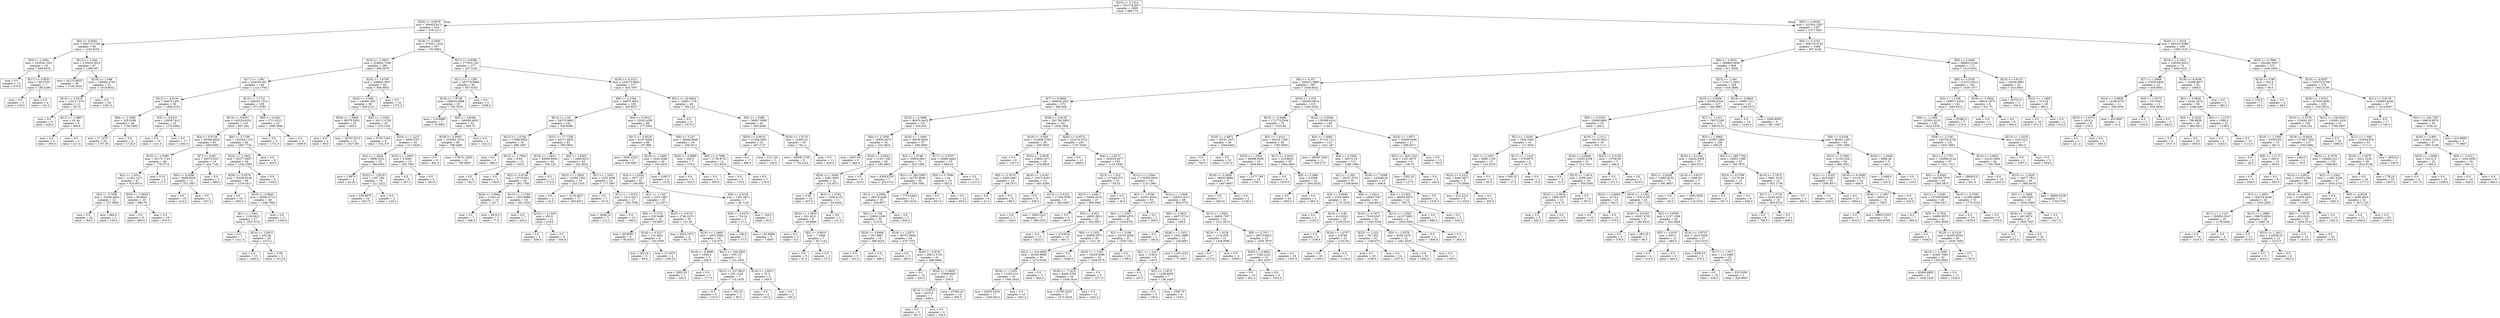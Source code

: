 digraph Tree {
node [shape=box] ;
0 [label="X[23] <= 3.1314\nmse = 331376.4877\nsamples = 2000\nvalue = 994.174"] ;
1 [label="X[26] <= 0.8979\nmse = 304425.8111\nsamples = 643\nvalue = 818.1213"] ;
0 -> 1 [labeldistance=2.5, labelangle=45, headlabel="True"] ;
2 [label="X[5] <= 0.8282\nmse = 284715.7254\nsamples = 86\nvalue = 1240.8256"] ;
1 -> 2 ;
3 [label="X[3] <= 1.0361\nmse = 143524.1551\nsamples = 19\nvalue = 680.9474"] ;
2 -> 3 ;
4 [label="mse = 0.0\nsamples = 12\nvalue = 970.0"] ;
3 -> 4 ;
5 [label="X[17] <= 0.9551\nmse = 795.6735\nsamples = 7\nvalue = 185.4286"] ;
3 -> 5 ;
6 [label="mse = 0.0\nsamples = 3\nvalue = 218.0"] ;
5 -> 6 ;
7 [label="mse = 0.0\nsamples = 4\nvalue = 161.0"] ;
5 -> 7 ;
8 [label="X[12] <= 3.026\nmse = 210654.0913\nsamples = 67\nvalue = 1399.597"] ;
2 -> 8 ;
9 [label="mse = 42115.8025\nsamples = 36\nvalue = 1726.5556"] ;
8 -> 9 ;
10 [label="X[19] <= 1.048\nmse = 138064.4745\nsamples = 31\nvalue = 1019.9032"] ;
8 -> 10 ;
11 [label="X[14] <= 0.9279\nmse = 12512.7273\nsamples = 11\nvalue = 527.0"] ;
10 -> 11 ;
12 [label="mse = 0.0\nsamples = 6\nvalue = 629.0"] ;
11 -> 12 ;
13 [label="X[11] <= 1.0967\nmse = 61.44\nsamples = 5\nvalue = 404.6"] ;
11 -> 13 ;
14 [label="mse = 0.0\nsamples = 2\nvalue = 395.0"] ;
13 -> 14 ;
15 [label="mse = 0.0\nsamples = 3\nvalue = 411.0"] ;
13 -> 15 ;
16 [label="mse = 0.0\nsamples = 20\nvalue = 1291.0"] ;
10 -> 16 ;
17 [label="X[18] <= 4.3945\nmse = 275621.7424\nsamples = 557\nvalue = 752.8564"] ;
1 -> 17 ;
18 [label="X[16] <= 1.0933\nmse = 253824.7168\nsamples = 280\nvalue = 995.5679"] ;
17 -> 18 ;
19 [label="X[17] <= 1.081\nmse = 204259.381\nsamples = 196\nvalue = 1124.7704"] ;
18 -> 19 ;
20 [label="X[12] <= 3.9134\nmse = 64675.1451\nsamples = 58\nvalue = 1488.3103"] ;
19 -> 20 ;
21 [label="X[6] <= 3.1086\nmse = 205.9186\nsamples = 26\nvalue = 1750.3462"] ;
20 -> 21 ;
22 [label="mse = 17.1475\nsamples = 20\nvalue = 1757.95"] ;
21 -> 22 ;
23 [label="mse = 0.0\nsamples = 6\nvalue = 1725.0"] ;
21 -> 23 ;
24 [label="X[5] <= 0.9231\nmse = 15939.7412\nsamples = 32\nvalue = 1275.4062"] ;
20 -> 24 ;
25 [label="mse = 0.0\nsamples = 15\nvalue = 1141.0"] ;
24 -> 25 ;
26 [label="mse = 0.0\nsamples = 17\nvalue = 1394.0"] ;
24 -> 26 ;
27 [label="X[13] <= 1.1741\nmse = 184033.7314\nsamples = 138\nvalue = 971.9783"] ;
19 -> 27 ;
28 [label="X[14] <= 0.9351\nmse = 143529.8103\nsamples = 125\nvalue = 897.264"] ;
27 -> 28 ;
29 [label="X[4] <= 6.9728\nmse = 65306.6626\nsamples = 63\nvalue = 699.9365"] ;
28 -> 29 ;
30 [label="X[19] <= 1.0369\nmse = 45175.7143\nsamples = 49\nvalue = 778.5714"] ;
29 -> 30 ;
31 [label="X[2] <= 1.0912\nmse = 21401.1471\nsamples = 47\nvalue = 810.9574"] ;
30 -> 31 ;
32 [label="X[2] <= 0.7949\nmse = 32430.4463\nsamples = 22\nvalue = 727.0909"] ;
31 -> 32 ;
33 [label="mse = 0.0\nsamples = 20\nvalue = 784.0"] ;
32 -> 33 ;
34 [label="mse = 484.0\nsamples = 2\nvalue = 158.0"] ;
32 -> 34 ;
35 [label="X[25] <= 2.9054\nmse = 58.9824\nsamples = 25\nvalue = 884.76"] ;
31 -> 35 ;
36 [label="mse = 0.0\nsamples = 9\nvalue = 895.0"] ;
35 -> 36 ;
37 [label="mse = 0.0\nsamples = 16\nvalue = 879.0"] ;
35 -> 37 ;
38 [label="mse = 0.25\nsamples = 2\nvalue = 17.5"] ;
30 -> 38 ;
39 [label="X[7] <= 0.867\nmse = 38375.6327\nsamples = 14\nvalue = 424.7143"] ;
29 -> 39 ;
40 [label="X[9] <= 4.3298\nmse = 6906.8056\nsamples = 12\nvalue = 351.1667"] ;
39 -> 40 ;
41 [label="mse = 0.0\nsamples = 10\nvalue = 314.0"] ;
40 -> 41 ;
42 [label="mse = 0.0\nsamples = 2\nvalue = 537.0"] ;
40 -> 42 ;
43 [label="mse = 0.0\nsamples = 2\nvalue = 866.0"] ;
39 -> 43 ;
44 [label="X[0] <= 5.7749\nmse = 143244.1103\nsamples = 62\nvalue = 1097.7742"] ;
28 -> 44 ;
45 [label="X[22] <= 1.1803\nmse = 95277.8957\nsamples = 54\nvalue = 1192.2593"] ;
44 -> 45 ;
46 [label="X[26] <= 0.9378\nmse = 43255.9149\nsamples = 48\nvalue = 1276.5417"] ;
45 -> 46 ;
47 [label="mse = 0.0\nsamples = 10\nvalue = 1002.0"] ;
46 -> 47 ;
48 [label="X[20] <= 0.8645\nmse = 29584.2715\nsamples = 38\nvalue = 1348.7895"] ;
46 -> 48 ;
49 [label="X[1] <= 1.0441\nmse = 1130.6612\nsamples = 27\nvalue = 1457.0741"] ;
48 -> 49 ;
50 [label="mse = 0.0\nsamples = 7\nvalue = 1411.0"] ;
49 -> 50 ;
51 [label="X[14] <= 1.0015\nmse = 523.36\nsamples = 20\nvalue = 1473.2"] ;
49 -> 51 ;
52 [label="mse = 0.0\nsamples = 15\nvalue = 1460.0"] ;
51 -> 52 ;
53 [label="mse = 2.56\nsamples = 5\nvalue = 1512.8"] ;
51 -> 53 ;
54 [label="mse = 0.0\nsamples = 11\nvalue = 1083.0"] ;
48 -> 54 ;
55 [label="mse = 0.0\nsamples = 6\nvalue = 518.0"] ;
45 -> 55 ;
56 [label="mse = 0.0\nsamples = 8\nvalue = 460.0"] ;
44 -> 56 ;
57 [label="X[9] <= 5.0161\nmse = 3711.6213\nsamples = 13\nvalue = 1690.3846"] ;
27 -> 57 ;
58 [label="mse = 0.0\nsamples = 9\nvalue = 1731.0"] ;
57 -> 58 ;
59 [label="mse = 0.0\nsamples = 4\nvalue = 1599.0"] ;
57 -> 59 ;
60 [label="X[25] <= 3.6708\nmse = 239640.3957\nsamples = 84\nvalue = 694.0952"] ;
18 -> 60 ;
61 [label="X[22] <= 0.946\nmse = 145481.955\nsamples = 66\nvalue = 509.2121"] ;
60 -> 61 ;
62 [label="X[26] <= 1.0869\nmse = 88379.5652\nsamples = 23\nvalue = 945.0"] ;
61 -> 62 ;
63 [label="mse = 0.0\nsamples = 2\nvalue = 80.0"] ;
62 -> 63 ;
64 [label="mse = 18750.5215\nsamples = 21\nvalue = 1027.381"] ;
62 -> 64 ;
65 [label="X[6] <= 1.3359\nmse = 20111.0795\nsamples = 43\nvalue = 276.1163"] ;
61 -> 65 ;
66 [label="mse = 5735.7344\nsamples = 8\nvalue = 532.375"] ;
65 -> 66 ;
67 [label="X[24] <= 1.1223\nmse = 4956.0767\nsamples = 35\nvalue = 217.5429"] ;
65 -> 67 ;
68 [label="X[2] <= 1.2824\nmse = 5696.2252\nsamples = 22\nvalue = 189.0455"] ;
67 -> 68 ;
69 [label="mse = 1.6875\nsamples = 4\nvalue = 44.25"] ;
68 -> 69 ;
70 [label="X[22] <= 1.0518\nmse = 1267.284\nsamples = 18\nvalue = 221.2222"] ;
68 -> 70 ;
71 [label="mse = 229.6875\nsamples = 16\nvalue = 232.75"] ;
70 -> 71 ;
72 [label="mse = 0.0\nsamples = 2\nvalue = 129.0"] ;
70 -> 72 ;
73 [label="X[16] <= 1.0953\nmse = 3.4083\nsamples = 13\nvalue = 265.7692"] ;
67 -> 73 ;
74 [label="mse = 0.0\nsamples = 9\nvalue = 267.0"] ;
73 -> 74 ;
75 [label="mse = 0.0\nsamples = 4\nvalue = 263.0"] ;
73 -> 75 ;
76 [label="mse = 0.0\nsamples = 18\nvalue = 1372.0"] ;
60 -> 76 ;
77 [label="X[17] <= 0.8396\nmse = 177916.192\nsamples = 277\nvalue = 507.5162"] ;
17 -> 77 ;
78 [label="X[11] <= 1.1295\nmse = 287779.8989\nsamples = 60\nvalue = 857.6333"] ;
77 -> 78 ;
79 [label="X[18] <= 7.8738\nmse = 268034.3888\nsamples = 55\nvalue = 795.7818"] ;
78 -> 79 ;
80 [label="mse = 110.8889\nsamples = 3\nvalue = 33.6667"] ;
79 -> 80 ;
81 [label="X[0] <= 3.8168\nmse = 248049.4952\nsamples = 52\nvalue = 839.75"] ;
79 -> 81 ;
82 [label="X[19] <= 0.9993\nmse = 233082.1616\nsamples = 49\nvalue = 798.0408"] ;
81 -> 82 ;
83 [label="mse = 0.0\nsamples = 8\nvalue = 841.0"] ;
82 -> 83 ;
84 [label="mse = 278131.2493\nsamples = 41\nvalue = 789.6585"] ;
82 -> 84 ;
85 [label="mse = 0.0\nsamples = 3\nvalue = 1521.0"] ;
81 -> 85 ;
86 [label="mse = 0.0\nsamples = 5\nvalue = 1538.0"] ;
78 -> 86 ;
87 [label="X[18] <= 9.2121\nmse = 104273.9848\nsamples = 217\nvalue = 410.7097"] ;
77 -> 87 ;
88 [label="X[9] <= 2.5784\nmse = 56875.4652\nsamples = 169\nvalue = 325.9527"] ;
87 -> 88 ;
89 [label="X[12] <= 2.24\nmse = 54570.0692\nsamples = 101\nvalue = 426.0099"] ;
88 -> 89 ;
90 [label="X[12] <= 1.4744\nmse = 17668.8056\nsamples = 18\nvalue = 686.1667"] ;
89 -> 90 ;
91 [label="mse = 0.0\nsamples = 3\nvalue = 389.0"] ;
90 -> 91 ;
92 [label="X[12] <= 1.7954\nmse = 8.64\nsamples = 15\nvalue = 745.6"] ;
90 -> 92 ;
93 [label="mse = 0.0\nsamples = 6\nvalue = 742.0"] ;
92 -> 93 ;
94 [label="mse = 0.0\nsamples = 9\nvalue = 748.0"] ;
92 -> 94 ;
95 [label="X[21] <= 77.7328\nmse = 44711.6635\nsamples = 83\nvalue = 369.5904"] ;
89 -> 95 ;
96 [label="X[19] <= 1.0631\nmse = 44099.4094\nsamples = 40\nvalue = 506.125"] ;
95 -> 96 ;
97 [label="X[2] <= 0.8736\nmse = 19719.861\nsamples = 28\nvalue = 392.1786"] ;
96 -> 97 ;
98 [label="X[26] <= 0.9941\nmse = 11641.41\nsamples = 10\nvalue = 231.7"] ;
97 -> 98 ;
99 [label="mse = 0.0\nsamples = 7\nvalue = 298.0"] ;
98 -> 99 ;
100 [label="mse = 4616.0\nsamples = 3\nvalue = 77.0"] ;
98 -> 100 ;
101 [label="X[15] <= 1.2788\nmse = 1951.8889\nsamples = 18\nvalue = 481.3333"] ;
97 -> 101 ;
102 [label="mse = 0.0\nsamples = 7\nvalue = 430.0"] ;
101 -> 102 ;
103 [label="X[10] <= 2.1549\nmse = 450.0\nsamples = 11\nvalue = 514.0"] ;
101 -> 103 ;
104 [label="mse = 0.0\nsamples = 2\nvalue = 559.0"] ;
103 -> 104 ;
105 [label="mse = 0.0\nsamples = 9\nvalue = 504.0"] ;
103 -> 105 ;
106 [label="mse = 0.0\nsamples = 12\nvalue = 772.0"] ;
96 -> 106 ;
107 [label="X[0] <= 3.8583\nmse = 11808.8015\nsamples = 43\nvalue = 242.5814"] ;
95 -> 107 ;
108 [label="X[22] <= 1.0563\nmse = 12565.7452\nsamples = 19\nvalue = 325.2105"] ;
107 -> 108 ;
109 [label="mse = 0.0\nsamples = 2\nvalue = 24.0"] ;
108 -> 109 ;
110 [label="mse = 2114.4637\nsamples = 17\nvalue = 360.6471"] ;
108 -> 110 ;
111 [label="X[1] <= 1.1051\nmse = 1525.3056\nsamples = 24\nvalue = 177.1667"] ;
107 -> 111 ;
112 [label="mse = 0.0\nsamples = 7\nvalue = 137.0"] ;
111 -> 112 ;
113 [label="X[11] <= 1.0319\nmse = 1215.5017\nsamples = 17\nvalue = 193.7059"] ;
111 -> 113 ;
114 [label="mse = 3648.16\nsamples = 5\nvalue = 212.2"] ;
113 -> 114 ;
115 [label="mse = 0.0\nsamples = 12\nvalue = 186.0"] ;
113 -> 115 ;
116 [label="X[4] <= 6.5015\nmse = 23343.4591\nsamples = 68\nvalue = 177.3382"] ;
88 -> 116 ;
117 [label="X[17] <= 0.8518\nmse = 4107.9284\nsamples = 49\nvalue = 107.898"] ;
116 -> 117 ;
118 [label="mse = 2640.2222\nsamples = 3\nvalue = 220.6667"] ;
117 -> 118 ;
119 [label="X[19] <= 1.1692\nmse = 3320.2046\nsamples = 46\nvalue = 100.5435"] ;
117 -> 119 ;
120 [label="X[3] <= 1.0338\nmse = 2877.127\nsamples = 42\nvalue = 108.6667"] ;
119 -> 120 ;
121 [label="X[1] <= 1.1347\nmse = 2233.1967\nsamples = 35\nvalue = 121.0571"] ;
120 -> 121 ;
122 [label="X[9] <= 5.3731\nmse = 252.6489\nsamples = 15\nvalue = 93.8667"] ;
121 -> 122 ;
123 [label="mse = 86.8056\nsamples = 6\nvalue = 80.8333"] ;
122 -> 123 ;
124 [label="X[10] <= 4.3317\nmse = 174.4691\nsamples = 9\nvalue = 102.5556"] ;
122 -> 124 ;
125 [label="mse = 282.24\nsamples = 5\nvalue = 99.6"] ;
124 -> 125 ;
126 [label="mse = 15.1875\nsamples = 4\nvalue = 106.25"] ;
124 -> 126 ;
127 [label="X[22] <= 0.9131\nmse = 2748.2475\nsamples = 20\nvalue = 141.45"] ;
121 -> 127 ;
128 [label="mse = 2923.1875\nsamples = 4\nvalue = 95.75"] ;
127 -> 128 ;
129 [label="X[19] <= 1.0408\nmse = 2051.8594\nsamples = 16\nvalue = 152.875"] ;
127 -> 129 ;
130 [label="X[19] <= 0.9966\nmse = 1938.4\nsamples = 5\nvalue = 200.0"] ;
129 -> 130 ;
131 [label="mse = 2862.25\nsamples = 2\nvalue = 234.5"] ;
130 -> 131 ;
132 [label="mse = 0.0\nsamples = 3\nvalue = 177.0"] ;
130 -> 132 ;
133 [label="X[21] <= 334.4593\nmse = 635.157\nsamples = 11\nvalue = 131.4545"] ;
129 -> 133 ;
134 [label="X[21] <= 157.0621\nmse = 252.1224\nsamples = 7\nvalue = 115.1429"] ;
133 -> 134 ;
135 [label="mse = 0.0\nsamples = 5\nvalue = 123.0"] ;
134 -> 135 ;
136 [label="mse = 342.25\nsamples = 2\nvalue = 95.5"] ;
134 -> 136 ;
137 [label="X[16] <= 1.0911\nmse = 25.0\nsamples = 4\nvalue = 160.0"] ;
133 -> 137 ;
138 [label="mse = 0.0\nsamples = 2\nvalue = 155.0"] ;
137 -> 138 ;
139 [label="mse = 0.0\nsamples = 2\nvalue = 165.0"] ;
137 -> 139 ;
140 [label="X[9] <= 4.8155\nmse = 1491.0612\nsamples = 7\nvalue = 46.7143"] ;
120 -> 140 ;
141 [label="X[9] <= 3.4374\nmse = 724.24\nsamples = 5\nvalue = 27.4"] ;
140 -> 141 ;
142 [label="mse = 196.0\nsamples = 2\nvalue = 57.0"] ;
141 -> 142 ;
143 [label="mse = 102.8889\nsamples = 3\nvalue = 7.6667"] ;
141 -> 143 ;
144 [label="mse = 144.0\nsamples = 2\nvalue = 95.0"] ;
140 -> 144 ;
145 [label="mse = 4.6875\nsamples = 4\nvalue = 15.25"] ;
119 -> 145 ;
146 [label="X[6] <= 5.237\nmse = 28444.6648\nsamples = 19\nvalue = 356.4211"] ;
116 -> 146 ;
147 [label="X[20] <= 0.8888\nmse = 300.0\nsamples = 7\nvalue = 570.0"] ;
146 -> 147 ;
148 [label="mse = 0.0\nsamples = 4\nvalue = 555.0"] ;
147 -> 148 ;
149 [label="mse = 0.0\nsamples = 3\nvalue = 590.0"] ;
147 -> 149 ;
150 [label="X[5] <= 0.7999\nmse = 2730.9722\nsamples = 12\nvalue = 231.8333"] ;
146 -> 150 ;
151 [label="mse = 0.0\nsamples = 5\nvalue = 170.0"] ;
150 -> 151 ;
152 [label="mse = 0.0\nsamples = 7\nvalue = 276.0"] ;
150 -> 152 ;
153 [label="X[21] <= 32.9004\nmse = 156811.776\nsamples = 48\nvalue = 709.125"] ;
87 -> 153 ;
154 [label="mse = 0.0\nsamples = 6\nvalue = 1575.0"] ;
153 -> 154 ;
155 [label="X[2] <= 1.5588\nmse = 56807.0068\nsamples = 42\nvalue = 585.4286"] ;
153 -> 155 ;
156 [label="X[20] <= 0.9074\nmse = 21348.3802\nsamples = 22\nvalue = 407.2727"] ;
155 -> 156 ;
157 [label="mse = 0.0\nsamples = 17\nvalue = 486.0"] ;
156 -> 157 ;
158 [label="mse = 1211.04\nsamples = 5\nvalue = 139.6"] ;
156 -> 158 ;
159 [label="X[24] <= 1.0715\nmse = 22493.24\nsamples = 20\nvalue = 781.4"] ;
155 -> 159 ;
160 [label="mse = 45938.1728\nsamples = 9\nvalue = 734.2222"] ;
159 -> 160 ;
161 [label="mse = 0.0\nsamples = 11\nvalue = 820.0"] ;
159 -> 161 ;
162 [label="X[9] <= 4.8426\nmse = 322501.3287\nsamples = 1357\nvalue = 1077.5947"] ;
0 -> 162 [labeldistance=2.5, labelangle=-45, headlabel="False"] ;
163 [label="X[6] <= 5.3103\nmse = 308719.4742\nsamples = 1008\nvalue = 997.4226"] ;
162 -> 163 ;
164 [label="X[6] <= 3.3025\nmse = 269962.0658\nsamples = 836\nvalue = 911.5036"] ;
163 -> 164 ;
165 [label="X[0] <= 4.337\nmse = 282612.3898\nsamples = 587\nvalue = 1036.6542"] ;
164 -> 165 ;
166 [label="X[7] <= 0.9849\nmse = 286042.2607\nsamples = 372\nvalue = 895.828"] ;
165 -> 166 ;
167 [label="X[23] <= 4.3689\nmse = 88476.4433\nsamples = 131\nvalue = 530.916"] ;
166 -> 167 ;
168 [label="X[4] <= 2.7056\nmse = 19035.6479\nsamples = 34\nvalue = 224.3824"] ;
167 -> 168 ;
169 [label="mse = 3047.04\nsamples = 5\nvalue = 449.4"] ;
168 -> 169 ;
170 [label="X[20] <= 0.9642\nmse = 11557.346\nsamples = 29\nvalue = 185.5862"] ;
168 -> 170 ;
171 [label="X[24] <= 1.0458\nmse = 5881.3605\nsamples = 21\nvalue = 132.8571"] ;
170 -> 171 ;
172 [label="mse = 0.09\nsamples = 10\nvalue = 207.9"] ;
171 -> 172 ;
173 [label="X[3] <= 1.0794\nmse = 1454.4132\nsamples = 11\nvalue = 64.6364"] ;
171 -> 173 ;
174 [label="X[24] <= 1.0635\nmse = 581.4321\nsamples = 9\nvalue = 49.8889"] ;
173 -> 174 ;
175 [label="mse = 0.0\nsamples = 2\nvalue = 5.0"] ;
174 -> 175 ;
176 [label="X[3] <= 0.8919\nmse = 7.3469\nsamples = 7\nvalue = 62.7143"] ;
174 -> 176 ;
177 [label="mse = 0.0\nsamples = 5\nvalue = 61.0"] ;
176 -> 177 ;
178 [label="mse = 0.0\nsamples = 2\nvalue = 67.0"] ;
176 -> 178 ;
179 [label="mse = 0.0\nsamples = 2\nvalue = 131.0"] ;
173 -> 179 ;
180 [label="mse = 0.0\nsamples = 8\nvalue = 324.0"] ;
170 -> 180 ;
181 [label="X[16] <= 1.1493\nmse = 68336.6842\nsamples = 97\nvalue = 638.3608"] ;
167 -> 181 ;
182 [label="X[2] <= 1.0749\nmse = 35904.064\nsamples = 72\nvalue = 525.1389"] ;
181 -> 182 ;
183 [label="mse = 6309.6735\nsamples = 7\nvalue = 203.5714"] ;
182 -> 183 ;
184 [label="X[21] <= 383.3365\nmse = 26755.9006\nsamples = 65\nvalue = 559.7692"] ;
182 -> 184 ;
185 [label="X[12] <= 4.2958\nmse = 26079.4246\nsamples = 52\nvalue = 526.8077"] ;
184 -> 185 ;
186 [label="X[2] <= 1.158\nmse = 22804.1936\nsamples = 50\nvalue = 513.92"] ;
185 -> 186 ;
187 [label="X[20] <= 0.9468\nmse = 267.9961\nsamples = 16\nvalue = 586.5625"] ;
186 -> 187 ;
188 [label="mse = 0.0\nsamples = 9\nvalue = 601.0"] ;
187 -> 188 ;
189 [label="mse = 0.0\nsamples = 7\nvalue = 568.0"] ;
187 -> 189 ;
190 [label="X[16] <= 1.0573\nmse = 29757.6064\nsamples = 34\nvalue = 479.7353"] ;
186 -> 190 ;
191 [label="mse = 0.0\nsamples = 3\nvalue = 285.0"] ;
190 -> 191 ;
192 [label="X[20] <= 0.8791\nmse = 28612.3725\nsamples = 31\nvalue = 498.5806"] ;
190 -> 192 ;
193 [label="mse = 0.0\nsamples = 10\nvalue = 420.0"] ;
192 -> 193 ;
194 [label="X[24] <= 1.0859\nmse = 37896.6667\nsamples = 21\nvalue = 536.0"] ;
192 -> 194 ;
195 [label="X[13] <= 0.9573\nmse = 4410.0\nsamples = 7\nvalue = 439.0"] ;
194 -> 195 ;
196 [label="mse = 0.0\nsamples = 5\nvalue = 481.0"] ;
195 -> 196 ;
197 [label="mse = 0.0\nsamples = 2\nvalue = 334.0"] ;
195 -> 197 ;
198 [label="mse = 47583.25\nsamples = 14\nvalue = 584.5"] ;
194 -> 198 ;
199 [label="mse = 0.0\nsamples = 2\nvalue = 849.0"] ;
185 -> 199 ;
200 [label="mse = 7732.5444\nsamples = 13\nvalue = 691.6154"] ;
184 -> 200 ;
201 [label="X[17] <= 0.9707\nmse = 18495.6864\nsamples = 25\nvalue = 964.44"] ;
181 -> 201 ;
202 [label="X[4] <= 5.7088\nmse = 1.44\nsamples = 15\nvalue = 853.4"] ;
201 -> 202 ;
203 [label="mse = 0.0\nsamples = 3\nvalue = 851.0"] ;
202 -> 203 ;
204 [label="mse = 0.0\nsamples = 12\nvalue = 854.0"] ;
202 -> 204 ;
205 [label="mse = 0.0\nsamples = 10\nvalue = 1131.0"] ;
201 -> 205 ;
206 [label="X[26] <= 0.9135\nmse = 281706.2903\nsamples = 241\nvalue = 1094.1826"] ;
166 -> 206 ;
207 [label="X[19] <= 0.939\nmse = 212848.5764\nsamples = 36\nvalue = 505.5833"] ;
206 -> 207 ;
208 [label="mse = 0.0\nsamples = 8\nvalue = 1327.0"] ;
207 -> 208 ;
209 [label="X[25] <= 2.4978\nmse = 25804.1671\nsamples = 28\nvalue = 270.8929"] ;
207 -> 209 ;
210 [label="X[0] <= 2.5574\nmse = 6403.0867\nsamples = 14\nvalue = 138.3571"] ;
209 -> 210 ;
211 [label="mse = 0.0\nsamples = 5\nvalue = 31.0"] ;
210 -> 211 ;
212 [label="mse = 0.0\nsamples = 9\nvalue = 198.0"] ;
210 -> 212 ;
213 [label="X[24] <= 1.0145\nmse = 10073.8163\nsamples = 14\nvalue = 403.4286"] ;
209 -> 213 ;
214 [label="mse = 0.0\nsamples = 8\nvalue = 359.0"] ;
213 -> 214 ;
215 [label="X[13] <= 0.9133\nmse = 17364.5556\nsamples = 6\nvalue = 462.6667"] ;
213 -> 215 ;
216 [label="mse = 0.0\nsamples = 3\nvalue = 336.0"] ;
215 -> 216 ;
217 [label="mse = 2640.2222\nsamples = 3\nvalue = 589.3333"] ;
215 -> 217 ;
218 [label="X[26] <= 0.9272\nmse = 222274.4722\nsamples = 205\nvalue = 1197.5463"] ;
206 -> 218 ;
219 [label="mse = 0.0\nsamples = 12\nvalue = 1889.0"] ;
218 -> 219 ;
220 [label="X[4] <= 2.8273\nmse = 204519.4077\nsamples = 193\nvalue = 1154.5544"] ;
218 -> 220 ;
221 [label="X[15] <= 1.522\nmse = 137449.375\nsamples = 32\nvalue = 738.25"] ;
220 -> 221 ;
222 [label="X[23] <= 4.0817\nmse = 54665.9122\nsamples = 27\nvalue = 868.2963"] ;
221 -> 222 ;
223 [label="mse = 0.0\nsamples = 4\nvalue = 383.0"] ;
222 -> 223 ;
224 [label="X[3] <= 0.952\nmse = 16091.0813\nsamples = 23\nvalue = 952.6957"] ;
222 -> 224 ;
225 [label="mse = 0.0\nsamples = 13\nvalue = 1023.0"] ;
224 -> 225 ;
226 [label="mse = 22230.81\nsamples = 10\nvalue = 861.3"] ;
224 -> 226 ;
227 [label="mse = 0.0\nsamples = 5\nvalue = 36.0"] ;
221 -> 227 ;
228 [label="X[12] <= 2.2564\nmse = 176556.9919\nsamples = 161\nvalue = 1237.2981"] ;
220 -> 228 ;
229 [label="X[2] <= 1.6769\nmse = 62541.8543\nsamples = 93\nvalue = 1415.871"] ;
228 -> 229 ;
230 [label="X[2] <= 1.3347\nmse = 39300.4579\nsamples = 91\nvalue = 1438.8791"] ;
229 -> 230 ;
231 [label="X[0] <= 3.1021\nmse = 30959.3975\nsamples = 40\nvalue = 1311.55"] ;
230 -> 231 ;
232 [label="X[21] <= 310.4965\nmse = 20340.9969\nsamples = 36\nvalue = 1274.0556"] ;
231 -> 232 ;
233 [label="X[24] <= 1.1051\nmse = 11255.214\nsamples = 33\nvalue = 1304.2424"] ;
232 -> 233 ;
234 [label="mse = 18432.0554\nsamples = 17\nvalue = 1344.9412"] ;
233 -> 234 ;
235 [label="mse = 0.0\nsamples = 16\nvalue = 1261.0"] ;
233 -> 235 ;
236 [label="mse = 0.0\nsamples = 3\nvalue = 942.0"] ;
232 -> 236 ;
237 [label="mse = 0.0\nsamples = 4\nvalue = 1649.0"] ;
231 -> 237 ;
238 [label="X[1] <= 1.2168\nmse = 23153.4056\nsamples = 51\nvalue = 1538.7451"] ;
230 -> 238 ;
239 [label="X[24] <= 1.1353\nmse = 10429.0586\nsamples = 32\nvalue = 1439.4375"] ;
238 -> 239 ;
240 [label="X[18] <= 7.1419\nmse = 8495.9762\nsamples = 29\nvalue = 1456.2414"] ;
239 -> 240 ;
241 [label="mse = 13785.5225\nsamples = 17\nvalue = 1473.3529"] ;
240 -> 241 ;
242 [label="mse = 0.0\nsamples = 12\nvalue = 1432.0"] ;
240 -> 242 ;
243 [label="mse = 0.0\nsamples = 3\nvalue = 1277.0"] ;
239 -> 243 ;
244 [label="mse = 0.0\nsamples = 19\nvalue = 1706.0"] ;
238 -> 244 ;
245 [label="mse = 0.0\nsamples = 2\nvalue = 369.0"] ;
229 -> 245 ;
246 [label="X[22] <= 1.0208\nmse = 229231.9211\nsamples = 68\nvalue = 993.0735"] ;
228 -> 246 ;
247 [label="X[6] <= 1.3815\nmse = 4657.5714\nsamples = 14\nvalue = 149.0"] ;
246 -> 247 ;
248 [label="mse = 0.0\nsamples = 2\nvalue = 283.0"] ;
247 -> 248 ;
249 [label="X[26] <= 1.1921\nmse = 1942.3889\nsamples = 12\nvalue = 126.6667"] ;
247 -> 249 ;
250 [label="X[1] <= 1.2417\nmse = 1128.0\nsamples = 9\nvalue = 143.0"] ;
249 -> 250 ;
251 [label="mse = 0.0\nsamples = 2\nvalue = 167.0"] ;
250 -> 251 ;
252 [label="X[2] <= 1.2973\nmse = 1238.6939\nsamples = 7\nvalue = 136.1429"] ;
250 -> 252 ;
253 [label="mse = 0.0\nsamples = 3\nvalue = 149.0"] ;
252 -> 253 ;
254 [label="mse = 1950.75\nsamples = 4\nvalue = 126.5"] ;
252 -> 254 ;
255 [label="mse = 1184.2222\nsamples = 3\nvalue = 77.6667"] ;
249 -> 255 ;
256 [label="X[12] <= 3.5501\nmse = 54854.7507\nsamples = 54\nvalue = 1211.9074"] ;
246 -> 256 ;
257 [label="X[19] <= 1.0126\nmse = 1114.059\nsamples = 21\nvalue = 1458.8095"] ;
256 -> 257 ;
258 [label="mse = 0.0\nsamples = 17\nvalue = 1475.0"] ;
257 -> 258 ;
259 [label="mse = 0.0\nsamples = 4\nvalue = 1390.0"] ;
257 -> 259 ;
260 [label="X[9] <= 2.7017\nmse = 25573.6823\nsamples = 33\nvalue = 1054.7879"] ;
256 -> 260 ;
261 [label="X[20] <= 0.9691\nmse = 7280.2222\nsamples = 15\nvalue = 891.3333"] ;
260 -> 261 ;
262 [label="mse = 0.0\nsamples = 10\nvalue = 831.0"] ;
261 -> 262 ;
263 [label="mse = 0.0\nsamples = 5\nvalue = 1012.0"] ;
261 -> 263 ;
264 [label="mse = 0.0\nsamples = 18\nvalue = 1191.0"] ;
260 -> 264 ;
265 [label="X[19] <= 1.035\nmse = 182992.6814\nsamples = 215\nvalue = 1280.3163"] ;
165 -> 265 ;
266 [label="X[19] <= 0.9496\nmse = 172773.3344\nsamples = 75\nvalue = 1533.84"] ;
265 -> 266 ;
267 [label="X[25] <= 4.4871\nmse = 59161.2071\nsamples = 26\nvalue = 1064.8462"] ;
266 -> 267 ;
268 [label="mse = 0.0\nsamples = 8\nvalue = 700.0"] ;
267 -> 268 ;
269 [label="mse = 0.0\nsamples = 18\nvalue = 1227.0"] ;
267 -> 269 ;
270 [label="X[5] <= 1.0312\nmse = 54418.1308\nsamples = 49\nvalue = 1782.6939"] ;
266 -> 270 ;
271 [label="X[16] <= 1.0502\nmse = 89499.6066\nsamples = 19\nvalue = 1606.8421"] ;
270 -> 271 ;
272 [label="X[18] <= 5.3858\nmse = 38832.8889\nsamples = 9\nvalue = 1497.6667"] ;
271 -> 272 ;
273 [label="mse = 0.0\nsamples = 7\nvalue = 1603.0"] ;
272 -> 273 ;
274 [label="mse = 0.0\nsamples = 2\nvalue = 1129.0"] ;
272 -> 274 ;
275 [label="mse = 114717.69\nsamples = 10\nvalue = 1705.1"] ;
271 -> 275 ;
276 [label="X[17] <= 0.8522\nmse = 210.8622\nsamples = 30\nvalue = 1894.0667"] ;
270 -> 276 ;
277 [label="mse = 0.0\nsamples = 8\nvalue = 1870.0"] ;
276 -> 277 ;
278 [label="X[0] <= 5.2861\nmse = 0.3306\nsamples = 22\nvalue = 1902.8182"] ;
276 -> 278 ;
279 [label="mse = 0.0\nsamples = 20\nvalue = 1903.0"] ;
278 -> 279 ;
280 [label="mse = 0.0\nsamples = 2\nvalue = 1901.0"] ;
278 -> 280 ;
281 [label="X[14] <= 0.9546\nmse = 135588.6214\nsamples = 140\nvalue = 1144.5"] ;
265 -> 281 ;
282 [label="X[4] <= 1.8583\nmse = 97133.713\nsamples = 123\nvalue = 1221.187"] ;
281 -> 282 ;
283 [label="mse = 29950.7438\nsamples = 11\nvalue = 559.2727"] ;
282 -> 283 ;
284 [label="X[4] <= 4.7828\nmse = 56475.14\nsamples = 112\nvalue = 1286.1964"] ;
282 -> 284 ;
285 [label="X[1] <= 1.205\nmse = 25257.4752\nsamples = 97\nvalue = 1338.6804"] ;
284 -> 285 ;
286 [label="X[3] <= 0.8059\nmse = 3764.6894\nsamples = 34\nvalue = 1175.3235"] ;
285 -> 286 ;
287 [label="mse = 0.0\nsamples = 4\nvalue = 1335.0"] ;
286 -> 287 ;
288 [label="X[14] <= 0.85\nmse = 413.8322\nsamples = 30\nvalue = 1154.0333"] ;
286 -> 288 ;
289 [label="mse = 0.0\nsamples = 5\nvalue = 1109.0"] ;
288 -> 289 ;
290 [label="X[24] <= 1.0757\nmse = 9.8784\nsamples = 25\nvalue = 1163.04"] ;
288 -> 290 ;
291 [label="mse = 0.0\nsamples = 18\nvalue = 1165.0"] ;
290 -> 291 ;
292 [label="mse = 0.0\nsamples = 7\nvalue = 1158.0"] ;
290 -> 292 ;
293 [label="X[8] <= 1.0614\nmse = 14682.7367\nsamples = 63\nvalue = 1426.8413"] ;
285 -> 293 ;
294 [label="X[10] <= 4.7477\nmse = 7018.0247\nsamples = 54\nvalue = 1393.5556"] ;
293 -> 294 ;
295 [label="X[22] <= 1.022\nmse = 79.7344\nsamples = 32\nvalue = 1346.875"] ;
294 -> 295 ;
296 [label="mse = 0.0\nsamples = 18\nvalue = 1339.0"] ;
295 -> 296 ;
297 [label="mse = 0.0\nsamples = 14\nvalue = 1357.0"] ;
295 -> 297 ;
298 [label="X[5] <= 1.0378\nmse = 9330.2479\nsamples = 22\nvalue = 1461.4545"] ;
294 -> 298 ;
299 [label="mse = 0.0\nsamples = 20\nvalue = 1492.0"] ;
298 -> 299 ;
300 [label="mse = 0.0\nsamples = 2\nvalue = 1156.0"] ;
298 -> 300 ;
301 [label="X[12] <= 1.5583\nmse = 14137.5802\nsamples = 9\nvalue = 1626.5556"] ;
293 -> 301 ;
302 [label="mse = 0.0\nsamples = 2\nvalue = 1849.0"] ;
301 -> 302 ;
303 [label="mse = 0.0\nsamples = 7\nvalue = 1563.0"] ;
301 -> 303 ;
304 [label="X[18] <= 7.5288\nmse = 125346.56\nsamples = 15\nvalue = 946.8"] ;
284 -> 304 ;
305 [label="X[4] <= 5.1452\nmse = 48564.6875\nsamples = 12\nvalue = 799.75"] ;
304 -> 305 ;
306 [label="mse = 0.0\nsamples = 7\nvalue = 986.0"] ;
305 -> 306 ;
307 [label="mse = 0.0\nsamples = 5\nvalue = 539.0"] ;
305 -> 307 ;
308 [label="mse = 0.0\nsamples = 3\nvalue = 1535.0"] ;
304 -> 308 ;
309 [label="X[14] <= 1.0571\nmse = 63409.4048\nsamples = 17\nvalue = 589.6471"] ;
281 -> 309 ;
310 [label="X[21] <= 366.1102\nmse = 1261.6875\nsamples = 4\nvalue = 136.75"] ;
309 -> 310 ;
311 [label="mse = 2352.25\nsamples = 2\nvalue = 127.5"] ;
310 -> 311 ;
312 [label="mse = 0.0\nsamples = 2\nvalue = 146.0"] ;
310 -> 312 ;
313 [label="mse = 0.0\nsamples = 13\nvalue = 729.0"] ;
309 -> 313 ;
314 [label="X[22] <= 1.164\nmse = 116171.2852\nsamples = 249\nvalue = 616.4699"] ;
164 -> 314 ;
315 [label="X[25] <= 3.6058\nmse = 93399.6329\nsamples = 227\nvalue = 562.8987"] ;
314 -> 315 ;
316 [label="X[0] <= 4.5343\nmse = 23980.6691\nsamples = 55\nvalue = 259.2"] ;
315 -> 316 ;
317 [label="X[1] <= 1.3204\nmse = 7925.2465\nsamples = 19\nvalue = 117.2632"] ;
316 -> 317 ;
318 [label="X[0] <= 4.1607\nmse = 6660.1156\nsamples = 15\nvalue = 143.5333"] ;
317 -> 318 ;
319 [label="X[23] <= 4.2321\nmse = 8482.9877\nsamples = 9\nvalue = 175.8889"] ;
318 -> 319 ;
320 [label="mse = 222.2222\nsamples = 6\nvalue = 111.3333"] ;
319 -> 320 ;
321 [label="mse = 0.0\nsamples = 3\nvalue = 305.0"] ;
319 -> 321 ;
322 [label="mse = 0.0\nsamples = 6\nvalue = 95.0"] ;
318 -> 322 ;
323 [label="X[17] <= 1.1013\nmse = 376.6875\nsamples = 4\nvalue = 18.75"] ;
317 -> 323 ;
324 [label="mse = 600.25\nsamples = 2\nvalue = 27.5"] ;
323 -> 324 ;
325 [label="mse = 0.0\nsamples = 2\nvalue = 10.0"] ;
323 -> 325 ;
326 [label="X[16] <= 1.1211\nmse = 16210.0432\nsamples = 36\nvalue = 334.1111"] ;
316 -> 326 ;
327 [label="X[24] <= 0.9946\nmse = 13325.6108\nsamples = 31\nvalue = 312.7419"] ;
326 -> 327 ;
328 [label="mse = 0.0\nsamples = 5\nvalue = 72.0"] ;
327 -> 328 ;
329 [label="X[13] <= 1.0474\nmse = 2599.3447\nsamples = 26\nvalue = 359.0385"] ;
327 -> 329 ;
330 [label="X[23] <= 4.5816\nmse = 1989.1875\nsamples = 12\nvalue = 314.75"] ;
329 -> 330 ;
331 [label="mse = 0.0\nsamples = 3\nvalue = 392.0"] ;
330 -> 331 ;
332 [label="mse = 0.0\nsamples = 9\nvalue = 289.0"] ;
330 -> 332 ;
333 [label="mse = 0.0\nsamples = 14\nvalue = 397.0"] ;
329 -> 333 ;
334 [label="X[25] <= 2.5156\nmse = 13709.04\nsamples = 5\nvalue = 466.6"] ;
326 -> 334 ;
335 [label="mse = 0.0\nsamples = 3\nvalue = 371.0"] ;
334 -> 335 ;
336 [label="mse = 0.0\nsamples = 2\nvalue = 610.0"] ;
334 -> 336 ;
337 [label="X[7] <= 1.1411\nmse = 76673.558\nsamples = 172\nvalue = 660.0116"] ;
315 -> 337 ;
338 [label="X[3] <= 1.0965\nmse = 41997.2801\nsamples = 108\nvalue = 556.25"] ;
337 -> 338 ;
339 [label="X[18] <= 9.1342\nmse = 24024.4558\nsamples = 75\nvalue = 466.2533"] ;
338 -> 339 ;
340 [label="X[0] <= 3.0208\nmse = 14965.8155\nsamples = 70\nvalue = 492.8857"] ;
339 -> 340 ;
341 [label="X[25] <= 4.8004\nmse = 3174.0\nsamples = 25\nvalue = 621.0"] ;
340 -> 341 ;
342 [label="mse = 0.0\nsamples = 10\nvalue = 690.0"] ;
341 -> 342 ;
343 [label="mse = 0.0\nsamples = 15\nvalue = 575.0"] ;
341 -> 343 ;
344 [label="X[24] <= 1.1301\nmse = 7332.5165\nsamples = 45\nvalue = 421.7111"] ;
340 -> 344 ;
345 [label="X[20] <= 0.9183\nmse = 18267.4722\nsamples = 6\nvalue = 280.8333"] ;
344 -> 345 ;
346 [label="mse = 0.0\nsamples = 4\nvalue = 376.0"] ;
345 -> 346 ;
347 [label="mse = 462.25\nsamples = 2\nvalue = 90.5"] ;
345 -> 347 ;
348 [label="X[5] <= 0.8505\nmse = 2127.1598\nsamples = 39\nvalue = 443.3846"] ;
344 -> 348 ;
349 [label="X[3] <= 0.9107\nmse = 450.0\nsamples = 12\nvalue = 484.0"] ;
348 -> 349 ;
350 [label="mse = 0.0\nsamples = 4\nvalue = 514.0"] ;
349 -> 350 ;
351 [label="mse = 0.0\nsamples = 8\nvalue = 469.0"] ;
349 -> 351 ;
352 [label="X[14] <= 0.9725\nmse = 1813.5556\nsamples = 27\nvalue = 425.3333"] ;
348 -> 352 ;
353 [label="mse = 6336.16\nsamples = 5\nvalue = 376.2"] ;
352 -> 353 ;
354 [label="X[17] <= 1.037\nmse = 112.3409\nsamples = 22\nvalue = 436.5"] ;
352 -> 354 ;
355 [label="mse = 0.0\nsamples = 19\nvalue = 439.0"] ;
354 -> 355 ;
356 [label="mse = 533.5556\nsamples = 3\nvalue = 420.6667"] ;
354 -> 356 ;
357 [label="X[14] <= 0.8137\nmse = 1895.84\nsamples = 5\nvalue = 93.4"] ;
339 -> 357 ;
358 [label="mse = 0.0\nsamples = 2\nvalue = 56.0"] ;
357 -> 358 ;
359 [label="mse = 1605.5556\nsamples = 3\nvalue = 118.3333"] ;
357 -> 359 ;
360 [label="X[21] <= 285.7764\nmse = 22601.1368\nsamples = 33\nvalue = 760.7879"] ;
338 -> 360 ;
361 [label="X[23] <= 4.5788\nmse = 13179.04\nsamples = 10\nvalue = 596.6"] ;
360 -> 361 ;
362 [label="mse = 0.0\nsamples = 2\nvalue = 367.0"] ;
361 -> 362 ;
363 [label="mse = 0.0\nsamples = 8\nvalue = 654.0"] ;
361 -> 363 ;
364 [label="X[10] <= 5.1872\nmse = 9881.0132\nsamples = 23\nvalue = 832.1739"] ;
360 -> 364 ;
365 [label="X[17] <= 1.0718\nmse = 6240.4432\nsamples = 19\nvalue = 800.6316"] ;
364 -> 365 ;
366 [label="mse = 0.0\nsamples = 8\nvalue = 708.0"] ;
365 -> 366 ;
367 [label="mse = 0.0\nsamples = 11\nvalue = 868.0"] ;
365 -> 367 ;
368 [label="mse = 0.0\nsamples = 4\nvalue = 982.0"] ;
364 -> 368 ;
369 [label="X[6] <= 4.4336\nmse = 86362.1287\nsamples = 64\nvalue = 835.1094"] ;
337 -> 369 ;
370 [label="X[23] <= 5.7692\nmse = 51325.534\nsamples = 59\nvalue = 892.3051"] ;
369 -> 370 ;
371 [label="X[22] <= 1.0353\nmse = 823.8367\nsamples = 35\nvalue = 1060.8571"] ;
370 -> 371 ;
372 [label="mse = 0.0\nsamples = 20\nvalue = 1036.0"] ;
371 -> 372 ;
373 [label="mse = 0.0\nsamples = 15\nvalue = 1094.0"] ;
371 -> 373 ;
374 [label="X[10] <= 6.0568\nmse = 23122.75\nsamples = 24\nvalue = 646.5"] ;
370 -> 374 ;
375 [label="X[26] <= 1.1987\nmse = 26910.4\nsamples = 15\nvalue = 708.0"] ;
374 -> 375 ;
376 [label="mse = 0.0\nsamples = 2\nvalue = 818.0"] ;
375 -> 376 ;
377 [label="mse = 28902.5325\nsamples = 13\nvalue = 691.0769"] ;
375 -> 377 ;
378 [label="mse = 0.0\nsamples = 9\nvalue = 544.0"] ;
374 -> 378 ;
379 [label="X[26] <= 1.2046\nmse = 5689.36\nsamples = 5\nvalue = 160.2"] ;
369 -> 379 ;
380 [label="mse = 11449.0\nsamples = 2\nvalue = 201.0"] ;
379 -> 380 ;
381 [label="mse = 0.0\nsamples = 3\nvalue = 133.0"] ;
379 -> 381 ;
382 [label="X[14] <= 0.9844\nmse = 15980.7211\nsamples = 22\nvalue = 1169.2273"] ;
314 -> 382 ;
383 [label="mse = 0.0\nsamples = 16\nvalue = 1245.0"] ;
382 -> 383 ;
384 [label="mse = 2456.8056\nsamples = 6\nvalue = 967.1667"] ;
382 -> 384 ;
385 [label="X[0] <= 5.0465\nmse = 286823.0166\nsamples = 172\nvalue = 1415.0291"] ;
163 -> 385 ;
386 [label="X[9] <= 3.5335\nmse = 212213.9514\nsamples = 149\nvalue = 1539.1477"] ;
385 -> 386 ;
387 [label="X[3] <= 1.1108\nmse = 169837.6229\nsamples = 141\nvalue = 1590.6312"] ;
386 -> 387 ;
388 [label="X[8] <= 1.1369\nmse = 132901.8125\nsamples = 138\nvalue = 1619.2536"] ;
387 -> 388 ;
389 [label="X[26] <= 1.1261\nmse = 100720.4726\nsamples = 131\nvalue = 1657.5802"] ;
388 -> 389 ;
390 [label="X[1] <= 1.1753\nmse = 136094.6144\nsamples = 67\nvalue = 1521.7313"] ;
389 -> 390 ;
391 [label="X[0] <= 4.5503\nmse = 100709.7979\nsamples = 63\nvalue = 1565.5873"] ;
390 -> 391 ;
392 [label="X[11] <= 1.0291\nmse = 107549.6649\nsamples = 48\nvalue = 1500.0417"] ;
391 -> 392 ;
393 [label="mse = 0.0\nsamples = 7\nvalue = 904.0"] ;
392 -> 393 ;
394 [label="X[5] <= 0.7816\nmse = 54900.9375\nsamples = 41\nvalue = 1601.8049"] ;
392 -> 394 ;
395 [label="mse = 0.0\nsamples = 2\nvalue = 1056.0"] ;
394 -> 395 ;
396 [label="X[10] <= 4.3155\nmse = 41655.8554\nsamples = 39\nvalue = 1629.7949"] ;
394 -> 396 ;
397 [label="X[22] <= 1.1939\nmse = 43491.7881\nsamples = 32\nvalue = 1593.6562"] ;
396 -> 397 ;
398 [label="mse = 62400.4082\nsamples = 21\nvalue = 1630.1429"] ;
397 -> 398 ;
399 [label="mse = 0.0\nsamples = 11\nvalue = 1524.0"] ;
397 -> 399 ;
400 [label="mse = 0.0\nsamples = 7\nvalue = 1795.0"] ;
396 -> 400 ;
401 [label="X[10] <= 6.4789\nmse = 21080.8889\nsamples = 15\nvalue = 1775.3333"] ;
391 -> 401 ;
402 [label="mse = 0.0\nsamples = 10\nvalue = 1878.0"] ;
401 -> 402 ;
403 [label="mse = 0.0\nsamples = 5\nvalue = 1570.0"] ;
401 -> 403 ;
404 [label="mse = 186003.0\nsamples = 4\nvalue = 831.0"] ;
390 -> 404 ;
405 [label="X[14] <= 0.8551\nmse = 24142.5994\nsamples = 64\nvalue = 1799.7969"] ;
389 -> 405 ;
406 [label="mse = 0.0\nsamples = 18\nvalue = 1631.0"] ;
405 -> 406 ;
407 [label="X[15] <= 1.5429\nmse = 18077.7812\nsamples = 46\nvalue = 1865.8478"] ;
405 -> 407 ;
408 [label="X[2] <= 1.3948\nmse = 1188.0262\nsamples = 29\nvalue = 1928.2069"] ;
407 -> 408 ;
409 [label="X[26] <= 1.1491\nmse = 461.0974\nsamples = 27\nvalue = 1935.7037"] ;
408 -> 409 ;
410 [label="mse = 0.0\nsamples = 7\nvalue = 1972.0"] ;
409 -> 410 ;
411 [label="mse = 0.0\nsamples = 20\nvalue = 1923.0"] ;
409 -> 411 ;
412 [label="mse = 0.0\nsamples = 2\nvalue = 1827.0"] ;
408 -> 412 ;
413 [label="mse = 28940.0138\nsamples = 17\nvalue = 1759.4706"] ;
407 -> 413 ;
414 [label="X[13] <= 1.0229\nmse = 193210.0\nsamples = 7\nvalue = 902.0"] ;
388 -> 414 ;
415 [label="mse = 0.0\nsamples = 2\nvalue = 1597.0"] ;
414 -> 415 ;
416 [label="mse = 0.0\nsamples = 5\nvalue = 624.0"] ;
414 -> 416 ;
417 [label="mse = 97682.0\nsamples = 3\nvalue = 274.0"] ;
387 -> 417 ;
418 [label="X[18] <= 5.5629\nmse = 89010.1875\nsamples = 8\nvalue = 631.75"] ;
386 -> 418 ;
419 [label="mse = 0.0\nsamples = 2\nvalue = 115.0"] ;
418 -> 419 ;
420 [label="mse = 0.0\nsamples = 6\nvalue = 804.0"] ;
418 -> 420 ;
421 [label="X[10] <= 6.8123\nmse = 23826.9981\nsamples = 23\nvalue = 610.9565"] ;
385 -> 421 ;
422 [label="mse = 30752.0\nsamples = 3\nvalue = 250.0"] ;
421 -> 422 ;
423 [label="X[22] <= 1.1068\nmse = 313.29\nsamples = 20\nvalue = 665.1"] ;
421 -> 423 ;
424 [label="mse = 0.0\nsamples = 18\nvalue = 671.0"] ;
423 -> 424 ;
425 [label="mse = 0.0\nsamples = 2\nvalue = 612.0"] ;
423 -> 425 ;
426 [label="X[19] <= 1.0319\nmse = 290123.6589\nsamples = 349\nvalue = 1309.1519"] ;
162 -> 426 ;
427 [label="X[10] <= 6.1812\nmse = 109200.0022\nsamples = 74\nvalue = 836.4324"] ;
426 -> 427 ;
428 [label="X[7] <= 1.0968\nmse = 57628.0826\nsamples = 22\nvalue = 430.9091"] ;
427 -> 428 ;
429 [label="X[14] <= 0.9859\nmse = 14340.9752\nsamples = 11\nvalue = 206.4545"] ;
428 -> 429 ;
430 [label="X[25] <= 3.8376\nmse = 1815.0\nsamples = 8\nvalue = 276.0"] ;
429 -> 430 ;
431 [label="mse = 0.0\nsamples = 3\nvalue = 221.0"] ;
430 -> 431 ;
432 [label="mse = 0.0\nsamples = 5\nvalue = 309.0"] ;
430 -> 432 ;
433 [label="mse = 452.6667\nsamples = 3\nvalue = 21.0"] ;
429 -> 433 ;
434 [label="X[5] <= 1.0575\nmse = 155.5041\nsamples = 11\nvalue = 655.3636"] ;
428 -> 434 ;
435 [label="mse = 0.0\nsamples = 3\nvalue = 635.0"] ;
434 -> 435 ;
436 [label="mse = 0.0\nsamples = 8\nvalue = 663.0"] ;
434 -> 436 ;
437 [label="X[18] <= 8.0056\nmse = 32008.8077\nsamples = 52\nvalue = 1008.0"] ;
427 -> 437 ;
438 [label="X[5] <= 0.9926\nmse = 8344.2474\nsamples = 49\nvalue = 1046.449"] ;
437 -> 438 ;
439 [label="X[4] <= 5.3228\nmse = 796.8639\nsamples = 26\nvalue = 965.4615"] ;
438 -> 439 ;
440 [label="mse = 0.0\nsamples = 6\nvalue = 1017.0"] ;
439 -> 440 ;
441 [label="mse = 0.0\nsamples = 20\nvalue = 950.0"] ;
439 -> 441 ;
442 [label="X[2] <= 1.1275\nmse = 1080.0\nsamples = 23\nvalue = 1138.0"] ;
438 -> 442 ;
443 [label="mse = 0.0\nsamples = 8\nvalue = 1183.0"] ;
442 -> 443 ;
444 [label="mse = 0.0\nsamples = 15\nvalue = 1114.0"] ;
442 -> 444 ;
445 [label="mse = 0.0\nsamples = 3\nvalue = 380.0"] ;
437 -> 445 ;
446 [label="X[20] <= 0.7889\nmse = 262495.5457\nsamples = 275\nvalue = 1436.3564"] ;
426 -> 446 ;
447 [label="X[14] <= 0.96\nmse = 292.8\nsamples = 5\nvalue = 40.0"] ;
446 -> 447 ;
448 [label="mse = 128.0\nsamples = 3\nvalue = 28.0"] ;
447 -> 448 ;
449 [label="mse = 0.0\nsamples = 2\nvalue = 58.0"] ;
447 -> 449 ;
450 [label="X[10] <= 6.8287\nmse = 230574.8798\nsamples = 270\nvalue = 1462.2148"] ;
446 -> 450 ;
451 [label="X[26] <= 1.0353\nmse = 227045.9585\nsamples = 203\nvalue = 1543.8522"] ;
450 -> 451 ;
452 [label="X[10] <= 2.5729\nmse = 233641.347\nsamples = 142\nvalue = 1434.162"] ;
451 -> 452 ;
453 [label="X[16] <= 1.1095\nmse = 54555.84\nsamples = 15\nvalue = 491.6"] ;
452 -> 453 ;
454 [label="mse = 0.0\nsamples = 3\nvalue = 26.0"] ;
453 -> 454 ;
455 [label="X[8] <= 1.1173\nmse = 450.0\nsamples = 12\nvalue = 608.0"] ;
453 -> 455 ;
456 [label="mse = 0.0\nsamples = 4\nvalue = 638.0"] ;
455 -> 456 ;
457 [label="mse = 0.0\nsamples = 8\nvalue = 593.0"] ;
455 -> 457 ;
458 [label="X[18] <= 9.0018\nmse = 137467.7932\nsamples = 127\nvalue = 1545.4882"] ;
452 -> 458 ;
459 [label="mse = 1444.0\nsamples = 2\nvalue = 79.0"] ;
458 -> 459 ;
460 [label="X[25] <= 4.3579\nmse = 104684.2217\nsamples = 125\nvalue = 1568.952"] ;
458 -> 460 ;
461 [label="X[14] <= 0.9011\nmse = 101674.285\nsamples = 88\nvalue = 1457.3977"] ;
460 -> 461 ;
462 [label="X[7] <= 1.0651\nmse = 164274.4446\nsamples = 43\nvalue = 1354.2093"] ;
461 -> 462 ;
463 [label="X[11] <= 1.1131\nmse = 200854.0247\nsamples = 18\nvalue = 1178.4444"] ;
462 -> 463 ;
464 [label="mse = 0.0\nsamples = 14\nvalue = 1418.0"] ;
463 -> 464 ;
465 [label="mse = 0.0\nsamples = 4\nvalue = 340.0"] ;
463 -> 465 ;
466 [label="X[15] <= 1.2989\nmse = 99678.9024\nsamples = 25\nvalue = 1480.76"] ;
462 -> 466 ;
467 [label="mse = 0.0\nsamples = 13\nvalue = 1673.0"] ;
466 -> 467 ;
468 [label="X[15] <= 1.3413\nmse = 124256.25\nsamples = 12\nvalue = 1272.5"] ;
466 -> 468 ;
469 [label="mse = 0.0\nsamples = 6\nvalue = 920.0"] ;
468 -> 469 ;
470 [label="mse = 0.0\nsamples = 6\nvalue = 1625.0"] ;
468 -> 470 ;
471 [label="X[10] <= 4.0653\nmse = 21959.3333\nsamples = 45\nvalue = 1556.0"] ;
461 -> 471 ;
472 [label="X[6] <= 1.9378\nmse = 452.8163\nsamples = 35\nvalue = 1634.5714"] ;
471 -> 472 ;
473 [label="mse = 0.0\nsamples = 15\nvalue = 1610.0"] ;
472 -> 473 ;
474 [label="mse = 0.0\nsamples = 20\nvalue = 1653.0"] ;
472 -> 474 ;
475 [label="mse = 0.0\nsamples = 10\nvalue = 1281.0"] ;
471 -> 475 ;
476 [label="X[2] <= 1.2362\nmse = 11851.8188\nsamples = 37\nvalue = 1834.2703"] ;
460 -> 476 ;
477 [label="mse = 0.0\nsamples = 5\nvalue = 1592.0"] ;
476 -> 477 ;
478 [label="X[9] <= 4.9024\nmse = 3099.6094\nsamples = 32\nvalue = 1872.125"] ;
476 -> 478 ;
479 [label="mse = 0.0\nsamples = 12\nvalue = 1944.0"] ;
478 -> 479 ;
480 [label="mse = 0.0\nsamples = 20\nvalue = 1829.0"] ;
478 -> 480 ;
481 [label="X[21] <= 136.9342\nmse = 118483.1416\nsamples = 61\nvalue = 1799.1967"] ;
451 -> 481 ;
482 [label="mse = 0.0\nsamples = 20\nvalue = 1980.0"] ;
481 -> 482 ;
483 [label="X[11] <= 1.049\nmse = 152554.878\nsamples = 41\nvalue = 1711.0"] ;
481 -> 483 ;
484 [label="X[19] <= 1.0978\nmse = 2021.1634\nsamples = 38\nvalue = 1819.3158"] ;
483 -> 484 ;
485 [label="mse = 0.0\nsamples = 18\nvalue = 1777.0"] ;
484 -> 485 ;
486 [label="mse = 778.24\nsamples = 20\nvalue = 1857.4"] ;
484 -> 486 ;
487 [label="mse = 28322.0\nsamples = 3\nvalue = 339.0"] ;
483 -> 487 ;
488 [label="X[11] <= 0.9116\nmse = 159892.4446\nsamples = 67\nvalue = 1214.8657"] ;
450 -> 488 ;
489 [label="mse = 0.0\nsamples = 17\nvalue = 1740.0"] ;
488 -> 489 ;
490 [label="X[21] <= 245.7357\nmse = 88616.8576\nsamples = 50\nvalue = 1036.32"] ;
488 -> 490 ;
491 [label="X[20] <= 0.893\nmse = 31842.1222\nsamples = 47\nvalue = 1097.5106"] ;
490 -> 491 ;
492 [label="X[26] <= 1.0956\nmse = 14112.0\nsamples = 22\nvalue = 1265.0"] ;
491 -> 492 ;
493 [label="mse = 0.0\nsamples = 4\nvalue = 1517.0"] ;
492 -> 493 ;
494 [label="mse = 0.0\nsamples = 18\nvalue = 1209.0"] ;
492 -> 494 ;
495 [label="X[0] <= 3.5211\nmse = 1034.2656\nsamples = 25\nvalue = 950.12"] ;
491 -> 495 ;
496 [label="mse = 0.0\nsamples = 16\nvalue = 926.0"] ;
495 -> 496 ;
497 [label="mse = 0.0\nsamples = 9\nvalue = 993.0"] ;
495 -> 497 ;
498 [label="mse = 410.8889\nsamples = 3\nvalue = 77.6667"] ;
490 -> 498 ;
}